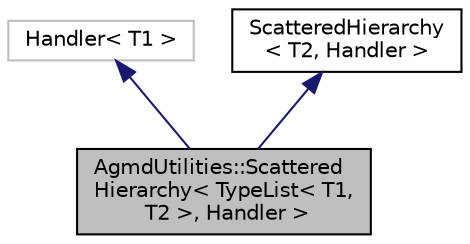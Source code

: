 digraph "AgmdUtilities::ScatteredHierarchy&lt; TypeList&lt; T1, T2 &gt;, Handler &gt;"
{
  edge [fontname="Helvetica",fontsize="10",labelfontname="Helvetica",labelfontsize="10"];
  node [fontname="Helvetica",fontsize="10",shape=record];
  Node1 [label="AgmdUtilities::Scattered\lHierarchy\< TypeList\< T1,\l T2 \>, Handler \>",height=0.2,width=0.4,color="black", fillcolor="grey75", style="filled" fontcolor="black"];
  Node2 -> Node1 [dir="back",color="midnightblue",fontsize="10",style="solid",fontname="Helvetica"];
  Node2 [label="Handler\< T1 \>",height=0.2,width=0.4,color="grey75", fillcolor="white", style="filled"];
  Node3 -> Node1 [dir="back",color="midnightblue",fontsize="10",style="solid",fontname="Helvetica"];
  Node3 [label="ScatteredHierarchy\l\< T2, Handler \>",height=0.2,width=0.4,color="black", fillcolor="white", style="filled",URL="$class_scattered_hierarchy.html"];
}

